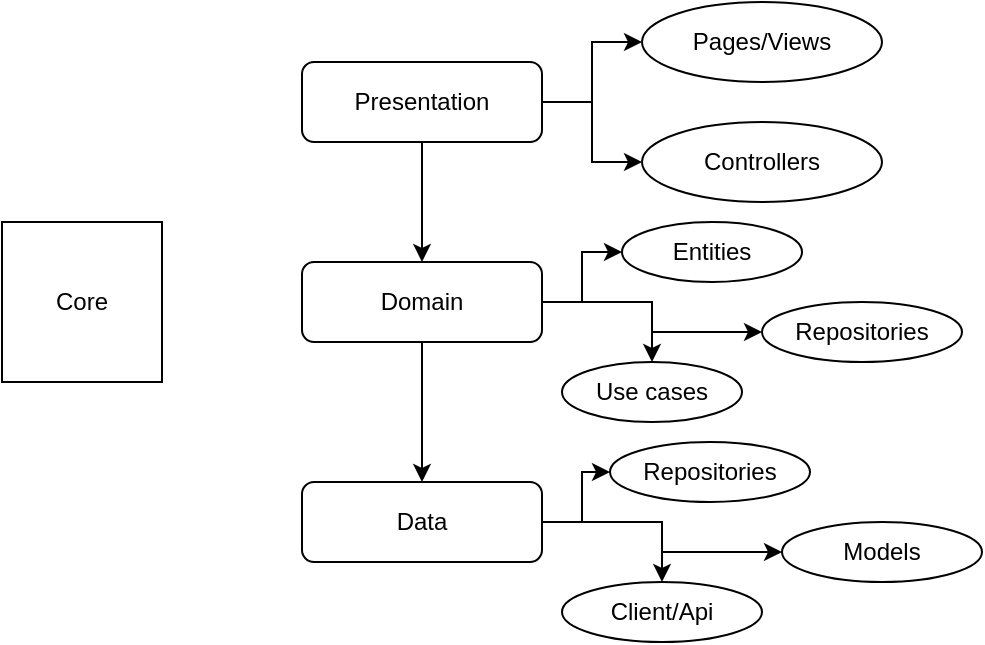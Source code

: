 <mxfile version="16.6.5" type="github">
  <diagram id="C5RBs43oDa-KdzZeNtuy" name="Page-1">
    <mxGraphModel dx="503" dy="376" grid="1" gridSize="10" guides="1" tooltips="1" connect="1" arrows="1" fold="1" page="1" pageScale="1" pageWidth="827" pageHeight="1169" math="0" shadow="0">
      <root>
        <mxCell id="WIyWlLk6GJQsqaUBKTNV-0" />
        <mxCell id="WIyWlLk6GJQsqaUBKTNV-1" parent="WIyWlLk6GJQsqaUBKTNV-0" />
        <mxCell id="dpBe5lCmCPzWkpbeRBjQ-1" value="" style="edgeStyle=orthogonalEdgeStyle;rounded=0;orthogonalLoop=1;jettySize=auto;html=1;entryX=0.5;entryY=0;entryDx=0;entryDy=0;" edge="1" parent="WIyWlLk6GJQsqaUBKTNV-1" source="WIyWlLk6GJQsqaUBKTNV-3" target="dpBe5lCmCPzWkpbeRBjQ-21">
          <mxGeometry relative="1" as="geometry">
            <mxPoint x="220" y="160" as="targetPoint" />
          </mxGeometry>
        </mxCell>
        <mxCell id="dpBe5lCmCPzWkpbeRBjQ-29" value="" style="edgeStyle=orthogonalEdgeStyle;rounded=0;orthogonalLoop=1;jettySize=auto;html=1;" edge="1" parent="WIyWlLk6GJQsqaUBKTNV-1" source="WIyWlLk6GJQsqaUBKTNV-3" target="dpBe5lCmCPzWkpbeRBjQ-28">
          <mxGeometry relative="1" as="geometry" />
        </mxCell>
        <mxCell id="dpBe5lCmCPzWkpbeRBjQ-31" value="" style="edgeStyle=orthogonalEdgeStyle;rounded=0;orthogonalLoop=1;jettySize=auto;html=1;" edge="1" parent="WIyWlLk6GJQsqaUBKTNV-1" source="WIyWlLk6GJQsqaUBKTNV-3" target="dpBe5lCmCPzWkpbeRBjQ-30">
          <mxGeometry relative="1" as="geometry" />
        </mxCell>
        <mxCell id="WIyWlLk6GJQsqaUBKTNV-3" value="Presentation" style="rounded=1;whiteSpace=wrap;html=1;fontSize=12;glass=0;strokeWidth=1;shadow=0;" parent="WIyWlLk6GJQsqaUBKTNV-1" vertex="1">
          <mxGeometry x="160" y="80" width="120" height="40" as="geometry" />
        </mxCell>
        <mxCell id="dpBe5lCmCPzWkpbeRBjQ-20" value="" style="edgeStyle=orthogonalEdgeStyle;rounded=0;orthogonalLoop=1;jettySize=auto;html=1;exitX=0.5;exitY=1;exitDx=0;exitDy=0;" edge="1" parent="WIyWlLk6GJQsqaUBKTNV-1" source="dpBe5lCmCPzWkpbeRBjQ-21" target="dpBe5lCmCPzWkpbeRBjQ-19">
          <mxGeometry relative="1" as="geometry">
            <mxPoint x="220" y="320" as="sourcePoint" />
          </mxGeometry>
        </mxCell>
        <mxCell id="dpBe5lCmCPzWkpbeRBjQ-43" value="" style="edgeStyle=orthogonalEdgeStyle;rounded=0;orthogonalLoop=1;jettySize=auto;html=1;" edge="1" parent="WIyWlLk6GJQsqaUBKTNV-1" source="dpBe5lCmCPzWkpbeRBjQ-19" target="dpBe5lCmCPzWkpbeRBjQ-42">
          <mxGeometry relative="1" as="geometry" />
        </mxCell>
        <mxCell id="dpBe5lCmCPzWkpbeRBjQ-45" value="" style="edgeStyle=orthogonalEdgeStyle;rounded=0;orthogonalLoop=1;jettySize=auto;html=1;" edge="1" parent="WIyWlLk6GJQsqaUBKTNV-1" source="dpBe5lCmCPzWkpbeRBjQ-19" target="dpBe5lCmCPzWkpbeRBjQ-44">
          <mxGeometry relative="1" as="geometry" />
        </mxCell>
        <mxCell id="dpBe5lCmCPzWkpbeRBjQ-49" value="" style="edgeStyle=orthogonalEdgeStyle;rounded=0;orthogonalLoop=1;jettySize=auto;html=1;" edge="1" parent="WIyWlLk6GJQsqaUBKTNV-1" source="dpBe5lCmCPzWkpbeRBjQ-19" target="dpBe5lCmCPzWkpbeRBjQ-48">
          <mxGeometry relative="1" as="geometry" />
        </mxCell>
        <mxCell id="dpBe5lCmCPzWkpbeRBjQ-19" value="Data" style="whiteSpace=wrap;html=1;rounded=1;glass=0;strokeWidth=1;shadow=0;" vertex="1" parent="WIyWlLk6GJQsqaUBKTNV-1">
          <mxGeometry x="160" y="290" width="120" height="40" as="geometry" />
        </mxCell>
        <mxCell id="dpBe5lCmCPzWkpbeRBjQ-37" value="" style="edgeStyle=orthogonalEdgeStyle;rounded=0;orthogonalLoop=1;jettySize=auto;html=1;" edge="1" parent="WIyWlLk6GJQsqaUBKTNV-1" source="dpBe5lCmCPzWkpbeRBjQ-21" target="dpBe5lCmCPzWkpbeRBjQ-36">
          <mxGeometry relative="1" as="geometry" />
        </mxCell>
        <mxCell id="dpBe5lCmCPzWkpbeRBjQ-39" value="" style="edgeStyle=orthogonalEdgeStyle;rounded=0;orthogonalLoop=1;jettySize=auto;html=1;" edge="1" parent="WIyWlLk6GJQsqaUBKTNV-1" source="dpBe5lCmCPzWkpbeRBjQ-21" target="dpBe5lCmCPzWkpbeRBjQ-38">
          <mxGeometry relative="1" as="geometry" />
        </mxCell>
        <mxCell id="dpBe5lCmCPzWkpbeRBjQ-56" value="" style="edgeStyle=orthogonalEdgeStyle;rounded=0;orthogonalLoop=1;jettySize=auto;html=1;" edge="1" parent="WIyWlLk6GJQsqaUBKTNV-1" source="dpBe5lCmCPzWkpbeRBjQ-21" target="dpBe5lCmCPzWkpbeRBjQ-55">
          <mxGeometry relative="1" as="geometry" />
        </mxCell>
        <mxCell id="dpBe5lCmCPzWkpbeRBjQ-21" value="Domain" style="rounded=1;whiteSpace=wrap;html=1;" vertex="1" parent="WIyWlLk6GJQsqaUBKTNV-1">
          <mxGeometry x="160" y="180" width="120" height="40" as="geometry" />
        </mxCell>
        <mxCell id="dpBe5lCmCPzWkpbeRBjQ-28" value="Pages/Views" style="ellipse;whiteSpace=wrap;html=1;rounded=1;glass=0;strokeWidth=1;shadow=0;" vertex="1" parent="WIyWlLk6GJQsqaUBKTNV-1">
          <mxGeometry x="330" y="50" width="120" height="40" as="geometry" />
        </mxCell>
        <mxCell id="dpBe5lCmCPzWkpbeRBjQ-30" value="Controllers" style="ellipse;whiteSpace=wrap;html=1;rounded=1;glass=0;strokeWidth=1;shadow=0;" vertex="1" parent="WIyWlLk6GJQsqaUBKTNV-1">
          <mxGeometry x="330" y="110" width="120" height="40" as="geometry" />
        </mxCell>
        <mxCell id="dpBe5lCmCPzWkpbeRBjQ-36" value="Use cases" style="ellipse;whiteSpace=wrap;html=1;rounded=1;" vertex="1" parent="WIyWlLk6GJQsqaUBKTNV-1">
          <mxGeometry x="290" y="230" width="90" height="30" as="geometry" />
        </mxCell>
        <mxCell id="dpBe5lCmCPzWkpbeRBjQ-38" value="Entities" style="ellipse;whiteSpace=wrap;html=1;rounded=1;" vertex="1" parent="WIyWlLk6GJQsqaUBKTNV-1">
          <mxGeometry x="320" y="160" width="90" height="30" as="geometry" />
        </mxCell>
        <mxCell id="dpBe5lCmCPzWkpbeRBjQ-42" value="Repositories" style="ellipse;whiteSpace=wrap;html=1;rounded=1;glass=0;strokeWidth=1;shadow=0;" vertex="1" parent="WIyWlLk6GJQsqaUBKTNV-1">
          <mxGeometry x="314" y="270" width="100" height="30" as="geometry" />
        </mxCell>
        <mxCell id="dpBe5lCmCPzWkpbeRBjQ-44" value="Client/Api" style="ellipse;whiteSpace=wrap;html=1;rounded=1;glass=0;strokeWidth=1;shadow=0;" vertex="1" parent="WIyWlLk6GJQsqaUBKTNV-1">
          <mxGeometry x="290" y="340" width="100" height="30" as="geometry" />
        </mxCell>
        <mxCell id="dpBe5lCmCPzWkpbeRBjQ-48" value="Models" style="ellipse;whiteSpace=wrap;html=1;rounded=1;glass=0;strokeWidth=1;shadow=0;" vertex="1" parent="WIyWlLk6GJQsqaUBKTNV-1">
          <mxGeometry x="400" y="310" width="100" height="30" as="geometry" />
        </mxCell>
        <mxCell id="dpBe5lCmCPzWkpbeRBjQ-50" value="Core" style="whiteSpace=wrap;html=1;aspect=fixed;" vertex="1" parent="WIyWlLk6GJQsqaUBKTNV-1">
          <mxGeometry x="10" y="160" width="80" height="80" as="geometry" />
        </mxCell>
        <mxCell id="dpBe5lCmCPzWkpbeRBjQ-55" value="Repositories" style="ellipse;whiteSpace=wrap;html=1;rounded=1;" vertex="1" parent="WIyWlLk6GJQsqaUBKTNV-1">
          <mxGeometry x="390" y="200" width="100" height="30" as="geometry" />
        </mxCell>
      </root>
    </mxGraphModel>
  </diagram>
</mxfile>
